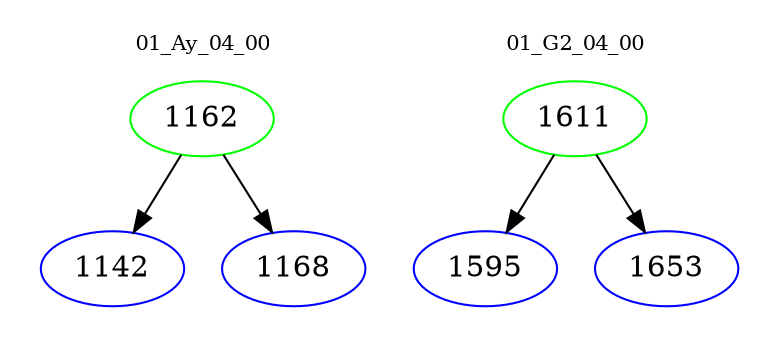 digraph{
subgraph cluster_0 {
color = white
label = "01_Ay_04_00";
fontsize=10;
T0_1162 [label="1162", color="green"]
T0_1162 -> T0_1142 [color="black"]
T0_1142 [label="1142", color="blue"]
T0_1162 -> T0_1168 [color="black"]
T0_1168 [label="1168", color="blue"]
}
subgraph cluster_1 {
color = white
label = "01_G2_04_00";
fontsize=10;
T1_1611 [label="1611", color="green"]
T1_1611 -> T1_1595 [color="black"]
T1_1595 [label="1595", color="blue"]
T1_1611 -> T1_1653 [color="black"]
T1_1653 [label="1653", color="blue"]
}
}
